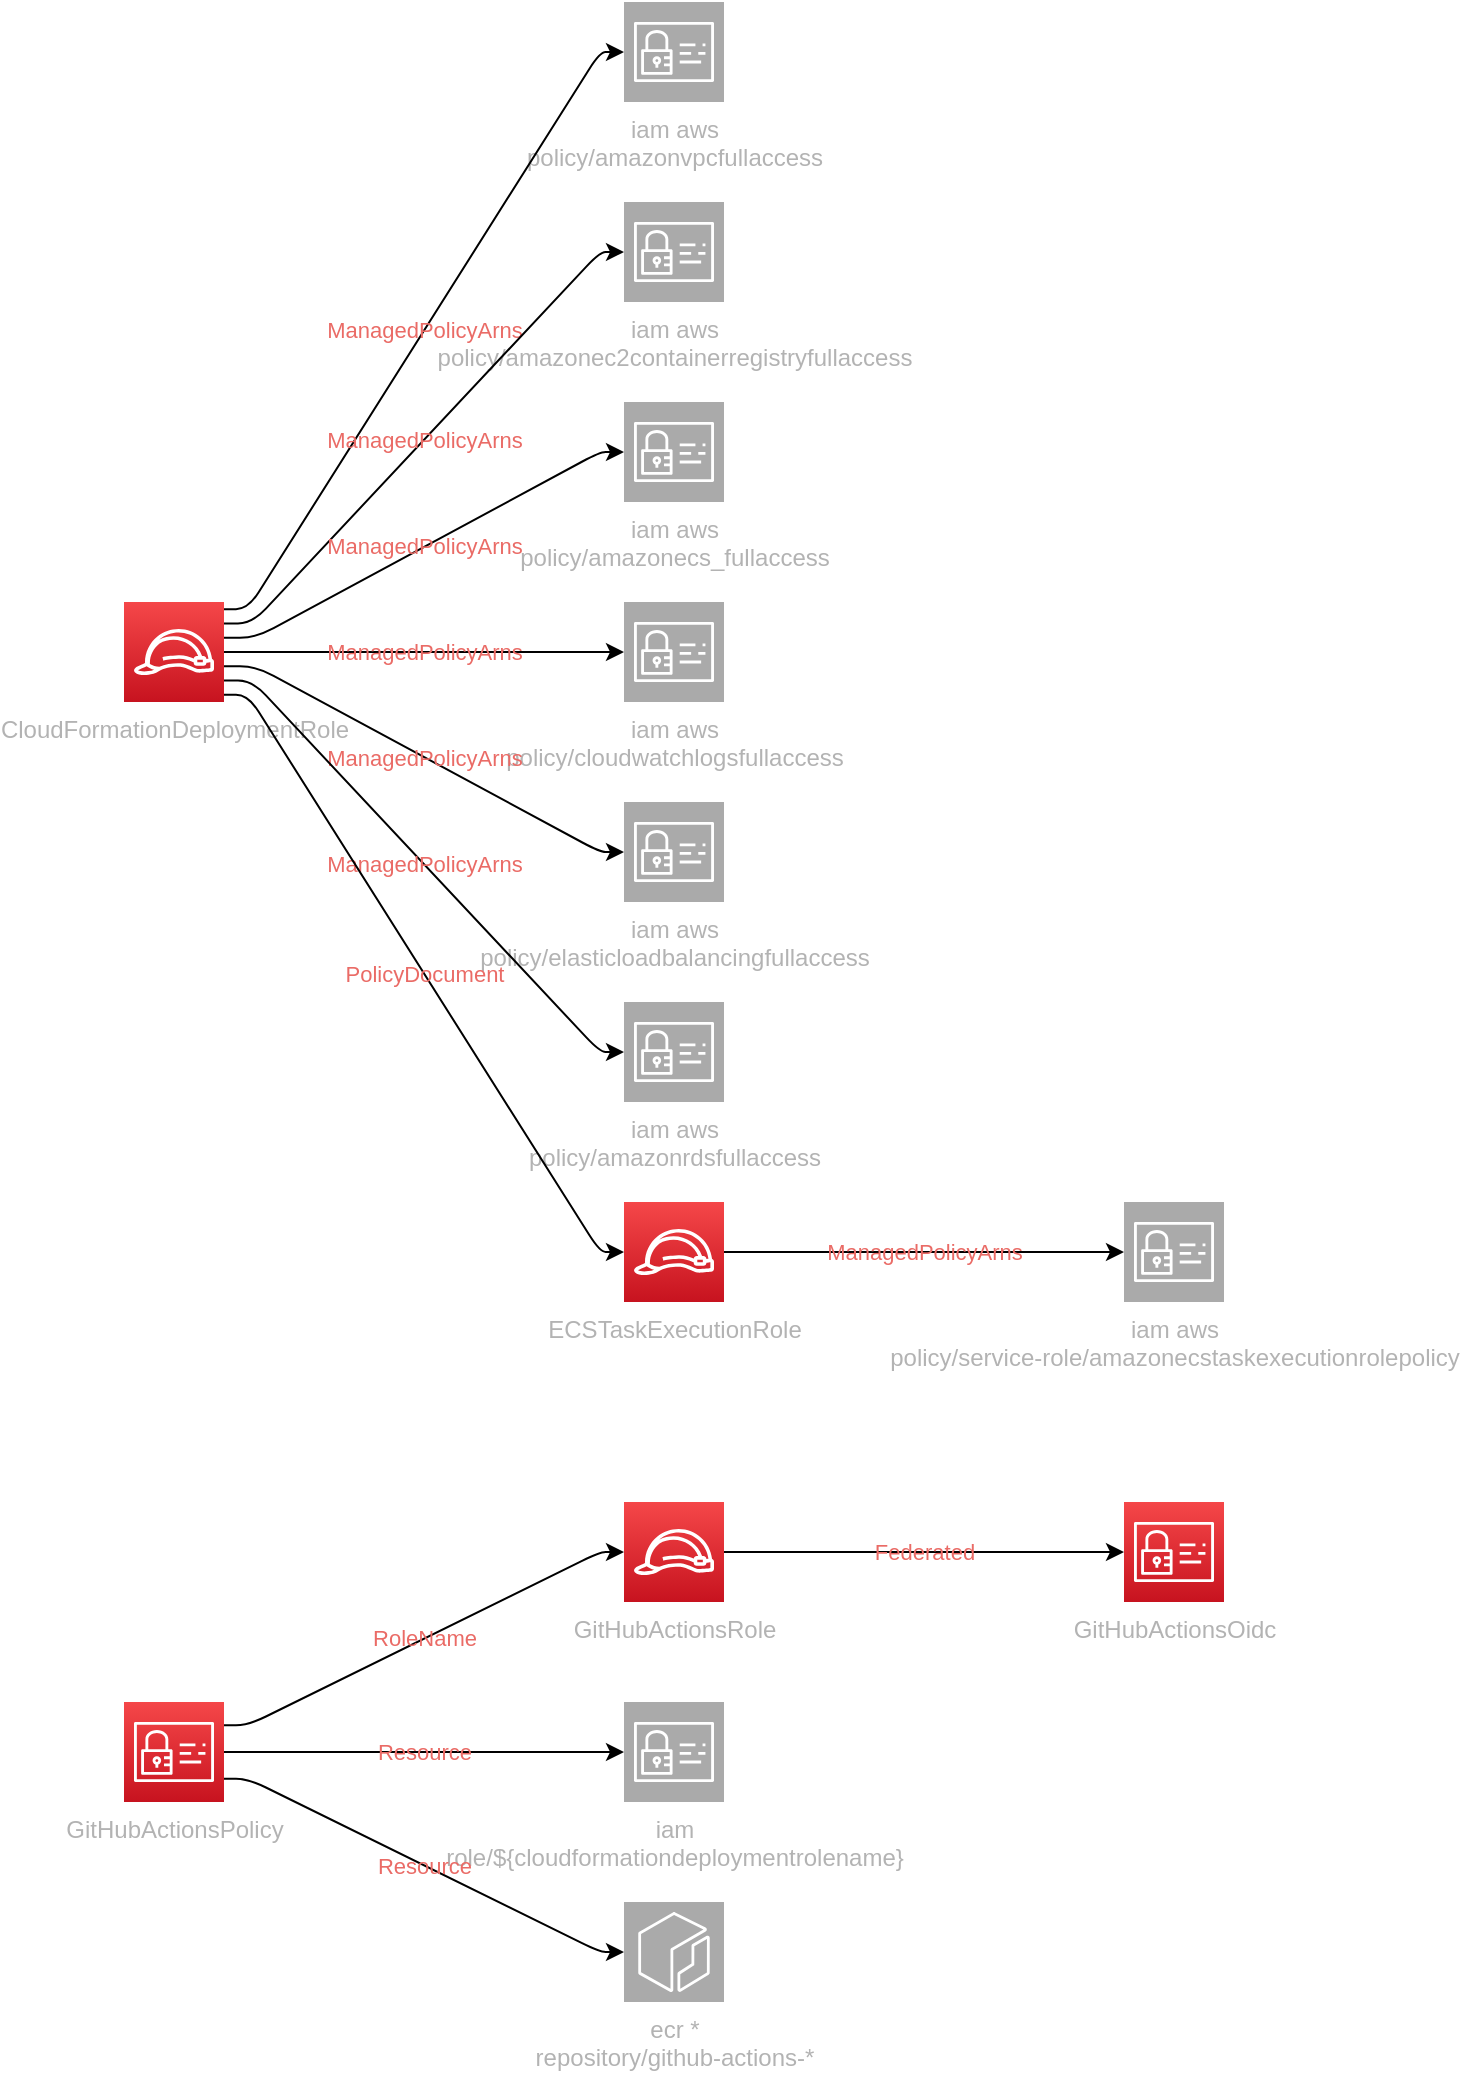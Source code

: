 <mxfile version="13.1.3" pages="2">
            <diagram id="diagramid" name="Diagram">
              <mxGraphModel><root><mxCell id="0"/><mxCell id="1" parent="0"/><mxCell id="2" value="GitHubActionsOidc" style="outlineConnect=0;fontColor=#B3B3B3;gradientColor=#F54749;gradientDirection=north;fillColor=#C7131F;strokeColor=#ffffff;dashed=0;verticalLabelPosition=bottom;verticalAlign=top;align=center;html=1;fontSize=12;fontStyle=0;aspect=fixed;shape=mxgraph.aws4.resourceIcon;resIcon=mxgraph.aws4.identity_and_access_management;" vertex="1" parent="1"><mxGeometry x="500" y="750" width="50" height="50" as="geometry"/></mxCell><mxCell id="3" value="CloudFormationDeploymentRole" style="outlineConnect=0;fontColor=#B3B3B3;gradientColor=#F54749;gradientDirection=north;fillColor=#C7131F;strokeColor=#ffffff;dashed=0;verticalLabelPosition=bottom;verticalAlign=top;align=center;html=1;fontSize=12;fontStyle=0;aspect=fixed;shape=mxgraph.aws4.resourceIcon;resIcon=mxgraph.aws4.role;" vertex="1" parent="1"><mxGeometry y="300" width="50" height="50" as="geometry"/></mxCell><mxCell id="4" value="GitHubActionsRole" style="outlineConnect=0;fontColor=#B3B3B3;gradientColor=#F54749;gradientDirection=north;fillColor=#C7131F;strokeColor=#ffffff;dashed=0;verticalLabelPosition=bottom;verticalAlign=top;align=center;html=1;fontSize=12;fontStyle=0;aspect=fixed;shape=mxgraph.aws4.resourceIcon;resIcon=mxgraph.aws4.role;" vertex="1" parent="1"><mxGeometry x="250" y="750" width="50" height="50" as="geometry"/></mxCell><mxCell id="5" value="GitHubActionsPolicy" style="outlineConnect=0;fontColor=#B3B3B3;gradientColor=#F54749;gradientDirection=north;fillColor=#C7131F;strokeColor=#ffffff;dashed=0;verticalLabelPosition=bottom;verticalAlign=top;align=center;html=1;fontSize=12;fontStyle=0;aspect=fixed;shape=mxgraph.aws4.resourceIcon;resIcon=mxgraph.aws4.identity_and_access_management;" vertex="1" parent="1"><mxGeometry y="850" width="50" height="50" as="geometry"/></mxCell><mxCell id="6" value="ECSTaskExecutionRole" style="outlineConnect=0;fontColor=#B3B3B3;gradientColor=#F54749;gradientDirection=north;fillColor=#C7131F;strokeColor=#ffffff;dashed=0;verticalLabelPosition=bottom;verticalAlign=top;align=center;html=1;fontSize=12;fontStyle=0;aspect=fixed;shape=mxgraph.aws4.resourceIcon;resIcon=mxgraph.aws4.role;" vertex="1" parent="1"><mxGeometry x="250" y="600" width="50" height="50" as="geometry"/></mxCell><mxCell id="7" value="iam  aws&#xA;policy/amazonvpcfullaccess" style="outlineConnect=0;fontColor=#B3B3B3;gradientColor=#aaaaaa;gradientDirection=north;fillColor=#aaaaaa;strokeColor=#ffffff;dashed=0;verticalLabelPosition=bottom;verticalAlign=top;align=center;html=1;fontSize=12;fontStyle=0;aspect=fixed;shape=mxgraph.aws4.resourceIcon;resIcon=mxgraph.aws4.identity_and_access_management;" vertex="1" parent="1"><mxGeometry x="250" width="50" height="50" as="geometry"/></mxCell><mxCell id="8" value="iam  aws&#xA;policy/amazonec2containerregistryfullaccess" style="outlineConnect=0;fontColor=#B3B3B3;gradientColor=#aaaaaa;gradientDirection=north;fillColor=#aaaaaa;strokeColor=#ffffff;dashed=0;verticalLabelPosition=bottom;verticalAlign=top;align=center;html=1;fontSize=12;fontStyle=0;aspect=fixed;shape=mxgraph.aws4.resourceIcon;resIcon=mxgraph.aws4.identity_and_access_management;" vertex="1" parent="1"><mxGeometry x="250" y="100" width="50" height="50" as="geometry"/></mxCell><mxCell id="9" value="iam  aws&#xA;policy/amazonecs_fullaccess" style="outlineConnect=0;fontColor=#B3B3B3;gradientColor=#aaaaaa;gradientDirection=north;fillColor=#aaaaaa;strokeColor=#ffffff;dashed=0;verticalLabelPosition=bottom;verticalAlign=top;align=center;html=1;fontSize=12;fontStyle=0;aspect=fixed;shape=mxgraph.aws4.resourceIcon;resIcon=mxgraph.aws4.identity_and_access_management;" vertex="1" parent="1"><mxGeometry x="250" y="200" width="50" height="50" as="geometry"/></mxCell><mxCell id="10" value="iam  aws&#xA;policy/cloudwatchlogsfullaccess" style="outlineConnect=0;fontColor=#B3B3B3;gradientColor=#aaaaaa;gradientDirection=north;fillColor=#aaaaaa;strokeColor=#ffffff;dashed=0;verticalLabelPosition=bottom;verticalAlign=top;align=center;html=1;fontSize=12;fontStyle=0;aspect=fixed;shape=mxgraph.aws4.resourceIcon;resIcon=mxgraph.aws4.identity_and_access_management;" vertex="1" parent="1"><mxGeometry x="250" y="300" width="50" height="50" as="geometry"/></mxCell><mxCell id="11" value="iam  aws&#xA;policy/elasticloadbalancingfullaccess" style="outlineConnect=0;fontColor=#B3B3B3;gradientColor=#aaaaaa;gradientDirection=north;fillColor=#aaaaaa;strokeColor=#ffffff;dashed=0;verticalLabelPosition=bottom;verticalAlign=top;align=center;html=1;fontSize=12;fontStyle=0;aspect=fixed;shape=mxgraph.aws4.resourceIcon;resIcon=mxgraph.aws4.identity_and_access_management;" vertex="1" parent="1"><mxGeometry x="250" y="400" width="50" height="50" as="geometry"/></mxCell><mxCell id="12" value="iam  aws&#xA;policy/amazonrdsfullaccess" style="outlineConnect=0;fontColor=#B3B3B3;gradientColor=#aaaaaa;gradientDirection=north;fillColor=#aaaaaa;strokeColor=#ffffff;dashed=0;verticalLabelPosition=bottom;verticalAlign=top;align=center;html=1;fontSize=12;fontStyle=0;aspect=fixed;shape=mxgraph.aws4.resourceIcon;resIcon=mxgraph.aws4.identity_and_access_management;" vertex="1" parent="1"><mxGeometry x="250" y="500" width="50" height="50" as="geometry"/></mxCell><mxCell id="13" value="iam  &#xA;role/${cloudformationdeploymentrolename}" style="outlineConnect=0;fontColor=#B3B3B3;gradientColor=#aaaaaa;gradientDirection=north;fillColor=#aaaaaa;strokeColor=#ffffff;dashed=0;verticalLabelPosition=bottom;verticalAlign=top;align=center;html=1;fontSize=12;fontStyle=0;aspect=fixed;shape=mxgraph.aws4.resourceIcon;resIcon=mxgraph.aws4.identity_and_access_management;" vertex="1" parent="1"><mxGeometry x="250" y="850" width="50" height="50" as="geometry"/></mxCell><mxCell id="14" value="ecr * &#xA;repository/github-actions-*" style="outlineConnect=0;fontColor=#B3B3B3;gradientColor=#aaaaaa;gradientDirection=north;fillColor=#aaaaaa;strokeColor=#ffffff;dashed=0;verticalLabelPosition=bottom;verticalAlign=top;align=center;html=1;fontSize=12;fontStyle=0;aspect=fixed;shape=mxgraph.aws4.resourceIcon;resIcon=mxgraph.aws4.ecr;" vertex="1" parent="1"><mxGeometry x="250" y="950" width="50" height="50" as="geometry"/></mxCell><mxCell id="15" value="iam  aws&#xA;policy/service-role/amazonecstaskexecutionrolepolicy" style="outlineConnect=0;fontColor=#B3B3B3;gradientColor=#aaaaaa;gradientDirection=north;fillColor=#aaaaaa;strokeColor=#ffffff;dashed=0;verticalLabelPosition=bottom;verticalAlign=top;align=center;html=1;fontSize=12;fontStyle=0;aspect=fixed;shape=mxgraph.aws4.resourceIcon;resIcon=mxgraph.aws4.identity_and_access_management;" vertex="1" parent="1"><mxGeometry x="500" y="600" width="50" height="50" as="geometry"/></mxCell><mxCell id="iam  aws&#xA;policy/amazonvpcfullaccess|CloudFormationDeploymentRole" value="ManagedPolicyArns" style="edgeStyle=orthogonalEdgeStyle;rounded=1;orthogonalLoop=1;jettySize=auto;html=1;labelBackgroundColor=none;fontColor=#EA6B66;noEdgeStyle=1;orthogonal=1;" edge="1" parent="1" source="3" target="7"><mxGeometry relative="1" as="geometry"><Array as="points"><mxPoint x="62" y="303.571"/><mxPoint x="238" y="25"/></Array></mxGeometry></mxCell><mxCell id="iam  aws&#xA;policy/amazonec2containerregistryfullaccess|CloudFormationDeploymentRole" value="ManagedPolicyArns" style="edgeStyle=orthogonalEdgeStyle;rounded=1;orthogonalLoop=1;jettySize=auto;html=1;labelBackgroundColor=none;fontColor=#EA6B66;noEdgeStyle=1;orthogonal=1;" edge="1" parent="1" source="3" target="8"><mxGeometry relative="1" as="geometry"><Array as="points"><mxPoint x="64" y="310.714"/><mxPoint x="238" y="125"/></Array></mxGeometry></mxCell><mxCell id="iam  aws&#xA;policy/amazonecs_fullaccess|CloudFormationDeploymentRole" value="ManagedPolicyArns" style="edgeStyle=orthogonalEdgeStyle;rounded=1;orthogonalLoop=1;jettySize=auto;html=1;labelBackgroundColor=none;fontColor=#EA6B66;noEdgeStyle=1;orthogonal=1;" edge="1" parent="1" source="3" target="9"><mxGeometry relative="1" as="geometry"><Array as="points"><mxPoint x="66" y="317.857"/><mxPoint x="238" y="225"/></Array></mxGeometry></mxCell><mxCell id="iam  aws&#xA;policy/cloudwatchlogsfullaccess|CloudFormationDeploymentRole" value="ManagedPolicyArns" style="edgeStyle=orthogonalEdgeStyle;rounded=1;orthogonalLoop=1;jettySize=auto;html=1;labelBackgroundColor=none;fontColor=#EA6B66;noEdgeStyle=1;orthogonal=1;" edge="1" parent="1" source="3" target="10"><mxGeometry relative="1" as="geometry"><Array as="points"><mxPoint x="68" y="325.0"/><mxPoint x="238" y="325"/></Array></mxGeometry></mxCell><mxCell id="iam  aws&#xA;policy/elasticloadbalancingfullaccess|CloudFormationDeploymentRole" value="ManagedPolicyArns" style="edgeStyle=orthogonalEdgeStyle;rounded=1;orthogonalLoop=1;jettySize=auto;html=1;labelBackgroundColor=none;fontColor=#EA6B66;noEdgeStyle=1;orthogonal=1;" edge="1" parent="1" source="3" target="11"><mxGeometry relative="1" as="geometry"><Array as="points"><mxPoint x="66" y="332.143"/><mxPoint x="238" y="425"/></Array></mxGeometry></mxCell><mxCell id="iam  aws&#xA;policy/amazonrdsfullaccess|CloudFormationDeploymentRole" value="ManagedPolicyArns" style="edgeStyle=orthogonalEdgeStyle;rounded=1;orthogonalLoop=1;jettySize=auto;html=1;labelBackgroundColor=none;fontColor=#EA6B66;noEdgeStyle=1;orthogonal=1;" edge="1" parent="1" source="3" target="12"><mxGeometry relative="1" as="geometry"><Array as="points"><mxPoint x="64" y="339.286"/><mxPoint x="238" y="525"/></Array></mxGeometry></mxCell><mxCell id="ECSTaskExecutionRole|CloudFormationDeploymentRole" value="PolicyDocument" style="edgeStyle=orthogonalEdgeStyle;rounded=1;orthogonalLoop=1;jettySize=auto;html=1;labelBackgroundColor=none;fontColor=#EA6B66;noEdgeStyle=1;orthogonal=1;" edge="1" parent="1" source="3" target="6"><mxGeometry relative="1" as="geometry"><Array as="points"><mxPoint x="62" y="346.429"/><mxPoint x="238" y="625"/></Array></mxGeometry></mxCell><mxCell id="GitHubActionsOidc|GitHubActionsRole" value="Federated" style="edgeStyle=orthogonalEdgeStyle;rounded=1;orthogonalLoop=1;jettySize=auto;html=1;labelBackgroundColor=none;fontColor=#EA6B66;noEdgeStyle=1;orthogonal=1;" edge="1" parent="1" source="4" target="2"><mxGeometry relative="1" as="geometry"><Array as="points"><mxPoint x="312" y="775"/><mxPoint x="488" y="775"/></Array></mxGeometry></mxCell><mxCell id="GitHubActionsRole|GitHubActionsPolicy" value="RoleName" style="edgeStyle=orthogonalEdgeStyle;rounded=1;orthogonalLoop=1;jettySize=auto;html=1;labelBackgroundColor=none;fontColor=#EA6B66;noEdgeStyle=1;orthogonal=1;" edge="1" parent="1" source="5" target="4"><mxGeometry relative="1" as="geometry"><Array as="points"><mxPoint x="62" y="861.667"/><mxPoint x="238" y="775"/></Array></mxGeometry></mxCell><mxCell id="iam  &#xA;role/${cloudformationdeploymentrolename}|GitHubActionsPolicy" value="Resource" style="edgeStyle=orthogonalEdgeStyle;rounded=1;orthogonalLoop=1;jettySize=auto;html=1;labelBackgroundColor=none;fontColor=#EA6B66;noEdgeStyle=1;orthogonal=1;" edge="1" parent="1" source="5" target="13"><mxGeometry relative="1" as="geometry"><Array as="points"><mxPoint x="64" y="875"/><mxPoint x="238" y="875"/></Array></mxGeometry></mxCell><mxCell id="ecr * &#xA;repository/github-actions-*|GitHubActionsPolicy" value="Resource" style="edgeStyle=orthogonalEdgeStyle;rounded=1;orthogonalLoop=1;jettySize=auto;html=1;labelBackgroundColor=none;fontColor=#EA6B66;noEdgeStyle=1;orthogonal=1;" edge="1" parent="1" source="5" target="14"><mxGeometry relative="1" as="geometry"><Array as="points"><mxPoint x="62" y="888.333"/><mxPoint x="238" y="975"/></Array></mxGeometry></mxCell><mxCell id="iam  aws&#xA;policy/service-role/amazonecstaskexecutionrolepolicy|ECSTaskExecutionRole" value="ManagedPolicyArns" style="edgeStyle=orthogonalEdgeStyle;rounded=1;orthogonalLoop=1;jettySize=auto;html=1;labelBackgroundColor=none;fontColor=#EA6B66;noEdgeStyle=1;orthogonal=1;" edge="1" parent="1" source="6" target="15"><mxGeometry relative="1" as="geometry"><Array as="points"><mxPoint x="312" y="625"/><mxPoint x="488" y="625"/></Array></mxGeometry></mxCell></root></mxGraphModel>
            </diagram>
          </mxfile>